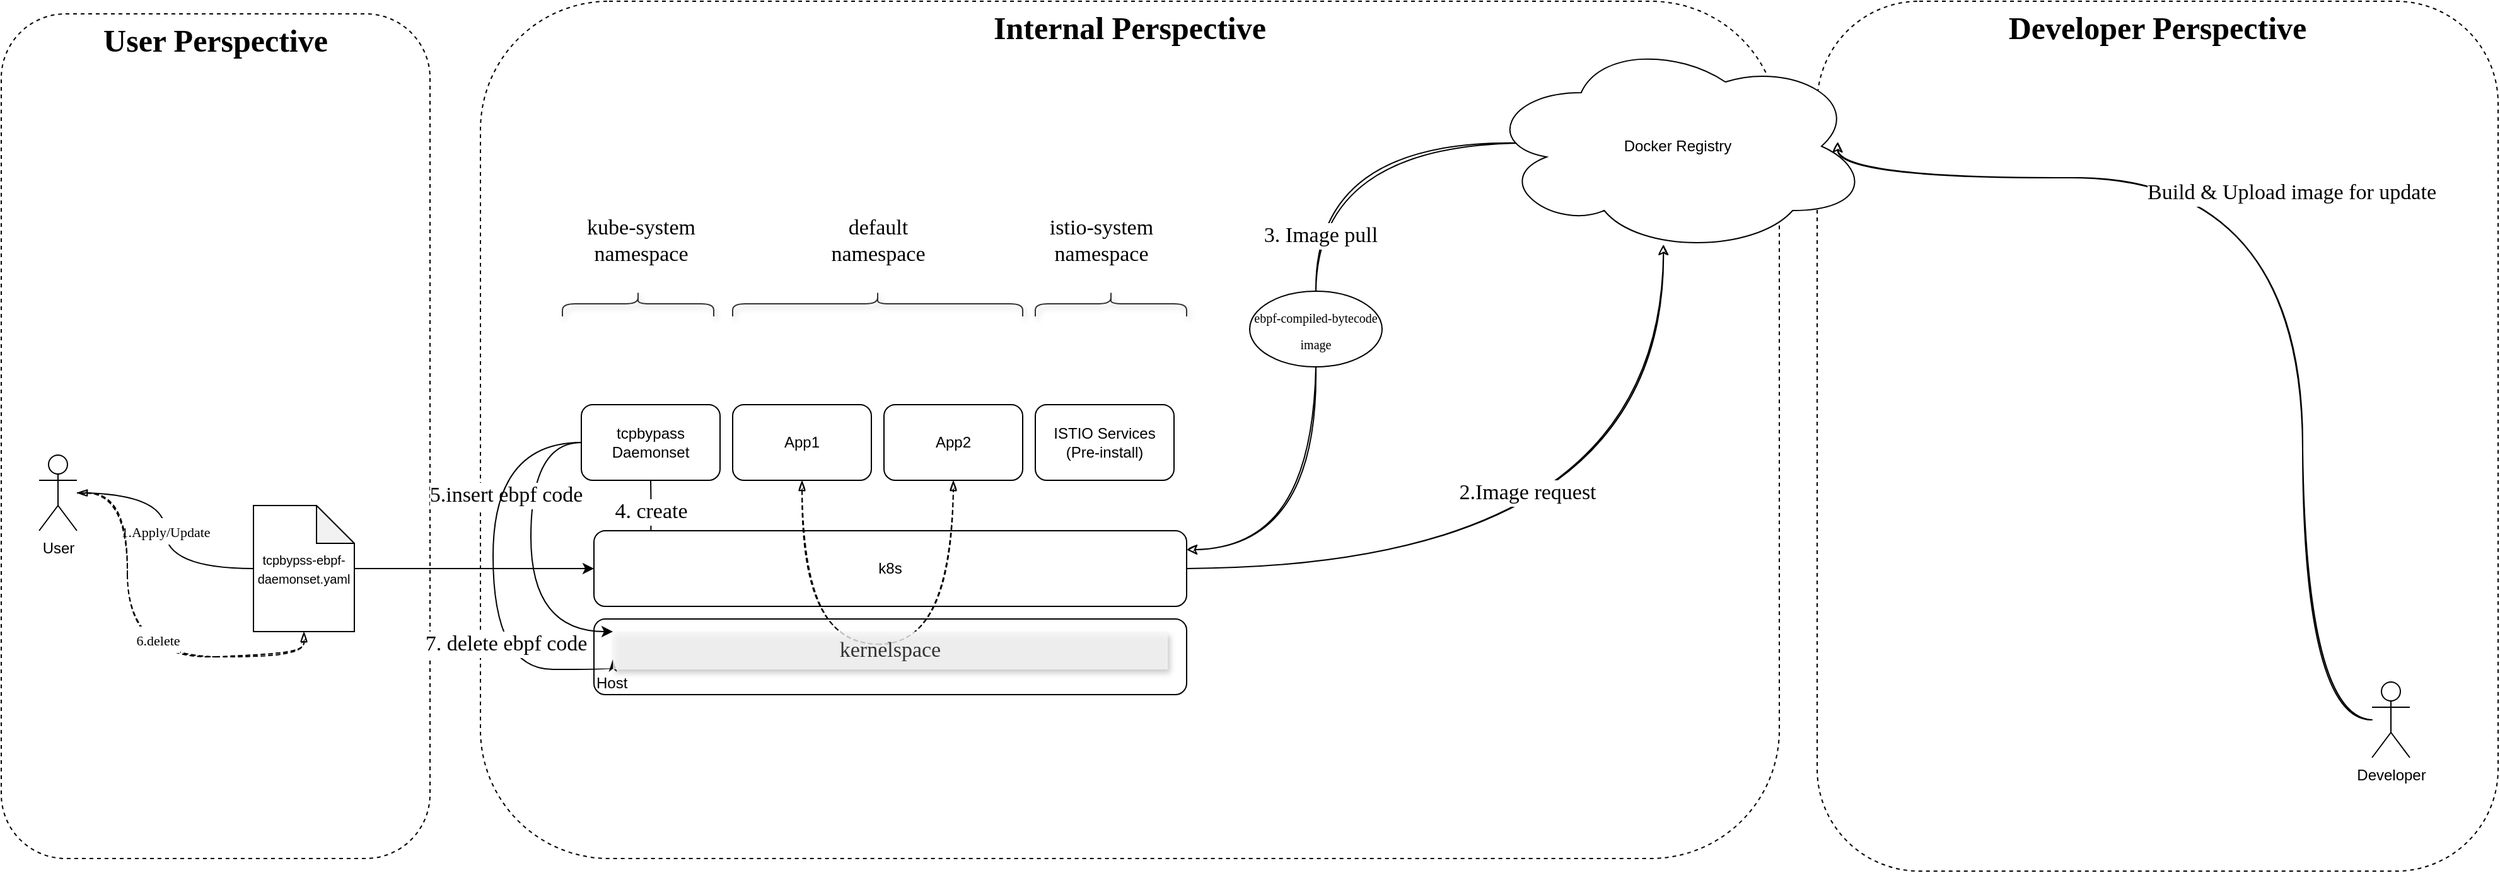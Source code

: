 <mxfile version="14.6.13" type="github">
  <diagram id="87LNFzpWVNBMK7Gw0o0t" name="Page-1">
    <mxGraphModel dx="920" dy="1659" grid="1" gridSize="10" guides="1" tooltips="1" connect="1" arrows="1" fold="1" page="1" pageScale="1" pageWidth="850" pageHeight="1100" math="0" shadow="0">
      <root>
        <mxCell id="0" />
        <mxCell id="1" parent="0" />
        <mxCell id="frIw0XrVh3BfgqBJoF9k-49" value="&lt;b&gt;&lt;font style=&quot;font-size: 25px&quot;&gt;Developer Perspective&lt;/font&gt;&lt;/b&gt;" style="rounded=1;whiteSpace=wrap;html=1;fontFamily=Comic Sans MS;fontSize=17;align=center;glass=0;shadow=0;sketch=0;dashed=1;verticalAlign=top;" vertex="1" parent="1">
          <mxGeometry x="1480" y="-10" width="540" height="690" as="geometry" />
        </mxCell>
        <mxCell id="frIw0XrVh3BfgqBJoF9k-35" value="&lt;b&gt;&lt;font style=&quot;font-size: 25px&quot;&gt;Internal Perspective&lt;/font&gt;&lt;/b&gt;" style="rounded=1;whiteSpace=wrap;html=1;fontFamily=Comic Sans MS;fontSize=17;align=center;glass=0;shadow=0;sketch=0;dashed=1;verticalAlign=top;" vertex="1" parent="1">
          <mxGeometry x="420" y="-10" width="1030" height="680" as="geometry" />
        </mxCell>
        <mxCell id="frIw0XrVh3BfgqBJoF9k-34" value="&lt;b&gt;&lt;font style=&quot;font-size: 25px&quot;&gt;User Perspective&lt;/font&gt;&lt;/b&gt;" style="rounded=1;whiteSpace=wrap;html=1;fontFamily=Comic Sans MS;fontSize=17;align=center;glass=0;shadow=0;sketch=0;dashed=1;verticalAlign=top;" vertex="1" parent="1">
          <mxGeometry x="40" width="340" height="670" as="geometry" />
        </mxCell>
        <mxCell id="frIw0XrVh3BfgqBJoF9k-25" value="&lt;font style=&quot;font-size: 11px&quot;&gt;1.Apply/Update&lt;/font&gt;" style="edgeStyle=orthogonalEdgeStyle;curved=1;rounded=0;sketch=0;orthogonalLoop=1;jettySize=auto;html=1;entryX=0;entryY=0.5;entryDx=0;entryDy=0;entryPerimeter=0;fontFamily=Comic Sans MS;fontSize=17;endArrow=none;endFill=0;" edge="1" parent="1" source="frIw0XrVh3BfgqBJoF9k-1" target="frIw0XrVh3BfgqBJoF9k-2">
          <mxGeometry relative="1" as="geometry" />
        </mxCell>
        <mxCell id="frIw0XrVh3BfgqBJoF9k-62" style="edgeStyle=orthogonalEdgeStyle;curved=1;rounded=0;sketch=1;orthogonalLoop=1;jettySize=auto;html=1;entryX=0.5;entryY=1;entryDx=0;entryDy=0;entryPerimeter=0;dashed=1;fontFamily=Comic Sans MS;fontSize=17;startArrow=blockThin;startFill=1;endArrow=blockThin;endFill=1;" edge="1" parent="1" source="frIw0XrVh3BfgqBJoF9k-1" target="frIw0XrVh3BfgqBJoF9k-2">
          <mxGeometry relative="1" as="geometry">
            <Array as="points">
              <mxPoint x="140" y="380" />
              <mxPoint x="140" y="510" />
              <mxPoint x="280" y="510" />
            </Array>
          </mxGeometry>
        </mxCell>
        <mxCell id="frIw0XrVh3BfgqBJoF9k-63" value="&lt;font style=&quot;font-size: 11px&quot;&gt;6.delete&lt;/font&gt;" style="edgeLabel;html=1;align=center;verticalAlign=middle;resizable=0;points=[];fontSize=17;fontFamily=Comic Sans MS;" vertex="1" connectable="0" parent="frIw0XrVh3BfgqBJoF9k-62">
          <mxGeometry x="0.174" y="14" relative="1" as="geometry">
            <mxPoint as="offset" />
          </mxGeometry>
        </mxCell>
        <mxCell id="frIw0XrVh3BfgqBJoF9k-1" value="User" style="shape=umlActor;verticalLabelPosition=bottom;verticalAlign=top;html=1;outlineConnect=0;" vertex="1" parent="1">
          <mxGeometry x="70" y="350" width="30" height="60" as="geometry" />
        </mxCell>
        <mxCell id="frIw0XrVh3BfgqBJoF9k-8" style="edgeStyle=orthogonalEdgeStyle;rounded=0;orthogonalLoop=1;jettySize=auto;html=1;entryX=0;entryY=0.5;entryDx=0;entryDy=0;sketch=0;curved=1;" edge="1" parent="1" source="frIw0XrVh3BfgqBJoF9k-2" target="frIw0XrVh3BfgqBJoF9k-4">
          <mxGeometry relative="1" as="geometry" />
        </mxCell>
        <mxCell id="frIw0XrVh3BfgqBJoF9k-2" value="&lt;font style=&quot;font-size: 10px&quot;&gt;tcpbypss-ebpf-daemonset.yaml&lt;/font&gt;" style="shape=note;whiteSpace=wrap;html=1;backgroundOutline=1;darkOpacity=0.05;" vertex="1" parent="1">
          <mxGeometry x="240" y="390" width="80" height="100" as="geometry" />
        </mxCell>
        <mxCell id="frIw0XrVh3BfgqBJoF9k-11" style="edgeStyle=orthogonalEdgeStyle;rounded=0;orthogonalLoop=1;jettySize=auto;html=1;entryX=0.464;entryY=0.958;entryDx=0;entryDy=0;entryPerimeter=0;curved=1;sketch=1;" edge="1" parent="1" source="frIw0XrVh3BfgqBJoF9k-4" target="frIw0XrVh3BfgqBJoF9k-10">
          <mxGeometry relative="1" as="geometry" />
        </mxCell>
        <mxCell id="frIw0XrVh3BfgqBJoF9k-16" value="2.Image request" style="edgeLabel;html=1;align=center;verticalAlign=middle;resizable=0;points=[];fontSize=17;fontFamily=Comic Sans MS;" vertex="1" connectable="0" parent="frIw0XrVh3BfgqBJoF9k-11">
          <mxGeometry x="0.236" y="55" relative="1" as="geometry">
            <mxPoint x="-53" y="-46" as="offset" />
          </mxGeometry>
        </mxCell>
        <mxCell id="frIw0XrVh3BfgqBJoF9k-31" value="4. create" style="edgeStyle=orthogonalEdgeStyle;curved=1;rounded=0;sketch=0;orthogonalLoop=1;jettySize=auto;html=1;fontFamily=Comic Sans MS;fontSize=17;endArrow=none;endFill=0;" edge="1" parent="1" target="frIw0XrVh3BfgqBJoF9k-9">
          <mxGeometry relative="1" as="geometry">
            <mxPoint x="555" y="420" as="sourcePoint" />
          </mxGeometry>
        </mxCell>
        <mxCell id="frIw0XrVh3BfgqBJoF9k-4" value="k8s" style="rounded=1;whiteSpace=wrap;html=1;" vertex="1" parent="1">
          <mxGeometry x="510" y="410" width="470" height="60" as="geometry" />
        </mxCell>
        <mxCell id="frIw0XrVh3BfgqBJoF9k-7" value="Host" style="rounded=1;whiteSpace=wrap;html=1;verticalAlign=bottom;align=left;" vertex="1" parent="1">
          <mxGeometry x="510" y="480" width="470" height="60" as="geometry" />
        </mxCell>
        <mxCell id="frIw0XrVh3BfgqBJoF9k-32" style="edgeStyle=orthogonalEdgeStyle;curved=1;rounded=0;sketch=0;orthogonalLoop=1;jettySize=auto;html=1;entryX=0;entryY=0;entryDx=0;entryDy=0;fontFamily=Comic Sans MS;fontSize=17;endArrow=classic;endFill=1;exitX=0;exitY=0.5;exitDx=0;exitDy=0;" edge="1" parent="1" source="frIw0XrVh3BfgqBJoF9k-9" target="frIw0XrVh3BfgqBJoF9k-44">
          <mxGeometry relative="1" as="geometry">
            <Array as="points">
              <mxPoint x="460" y="340" />
              <mxPoint x="460" y="490" />
            </Array>
          </mxGeometry>
        </mxCell>
        <mxCell id="frIw0XrVh3BfgqBJoF9k-33" value="5.insert ebpf code" style="edgeLabel;html=1;align=center;verticalAlign=middle;resizable=0;points=[];fontSize=17;fontFamily=Comic Sans MS;" vertex="1" connectable="0" parent="frIw0XrVh3BfgqBJoF9k-32">
          <mxGeometry x="-0.289" y="-2" relative="1" as="geometry">
            <mxPoint x="-18" y="-9" as="offset" />
          </mxGeometry>
        </mxCell>
        <mxCell id="frIw0XrVh3BfgqBJoF9k-64" style="edgeStyle=orthogonalEdgeStyle;curved=1;rounded=0;sketch=0;orthogonalLoop=1;jettySize=auto;html=1;fontFamily=Comic Sans MS;fontSize=17;startArrow=none;startFill=0;endArrow=classicThin;endFill=1;entryX=0;entryY=0.75;entryDx=0;entryDy=0;" edge="1" parent="1" source="frIw0XrVh3BfgqBJoF9k-9" target="frIw0XrVh3BfgqBJoF9k-44">
          <mxGeometry relative="1" as="geometry">
            <mxPoint x="525" y="530" as="targetPoint" />
            <Array as="points">
              <mxPoint x="430" y="340" />
              <mxPoint x="430" y="520" />
              <mxPoint x="525" y="520" />
            </Array>
          </mxGeometry>
        </mxCell>
        <mxCell id="frIw0XrVh3BfgqBJoF9k-65" value="7. delete ebpf code" style="edgeLabel;html=1;align=center;verticalAlign=middle;resizable=0;points=[];fontSize=17;fontFamily=Comic Sans MS;" vertex="1" connectable="0" parent="frIw0XrVh3BfgqBJoF9k-64">
          <mxGeometry x="0.27" y="16" relative="1" as="geometry">
            <mxPoint x="-6" y="6" as="offset" />
          </mxGeometry>
        </mxCell>
        <mxCell id="frIw0XrVh3BfgqBJoF9k-9" value="tcpbypass Daemonset" style="rounded=1;whiteSpace=wrap;html=1;" vertex="1" parent="1">
          <mxGeometry x="500" y="310" width="110" height="60" as="geometry" />
        </mxCell>
        <mxCell id="frIw0XrVh3BfgqBJoF9k-14" style="edgeStyle=orthogonalEdgeStyle;curved=1;rounded=0;sketch=1;orthogonalLoop=1;jettySize=auto;html=1;entryX=1;entryY=0.25;entryDx=0;entryDy=0;fontFamily=Comic Sans MS;fontSize=17;exitX=0.5;exitY=1;exitDx=0;exitDy=0;startArrow=none;" edge="1" parent="1" source="frIw0XrVh3BfgqBJoF9k-19" target="frIw0XrVh3BfgqBJoF9k-4">
          <mxGeometry relative="1" as="geometry" />
        </mxCell>
        <mxCell id="frIw0XrVh3BfgqBJoF9k-23" style="edgeStyle=orthogonalEdgeStyle;curved=1;rounded=0;sketch=1;orthogonalLoop=1;jettySize=auto;html=1;entryX=0.5;entryY=0;entryDx=0;entryDy=0;fontFamily=Comic Sans MS;fontSize=17;endArrow=none;endFill=0;exitX=0.09;exitY=0.485;exitDx=0;exitDy=0;exitPerimeter=0;" edge="1" parent="1" source="frIw0XrVh3BfgqBJoF9k-10" target="frIw0XrVh3BfgqBJoF9k-19">
          <mxGeometry relative="1" as="geometry" />
        </mxCell>
        <mxCell id="frIw0XrVh3BfgqBJoF9k-30" value="3. Image pull" style="edgeLabel;html=1;align=center;verticalAlign=middle;resizable=0;points=[];fontSize=17;fontFamily=Comic Sans MS;" vertex="1" connectable="0" parent="frIw0XrVh3BfgqBJoF9k-23">
          <mxGeometry x="0.68" y="3" relative="1" as="geometry">
            <mxPoint as="offset" />
          </mxGeometry>
        </mxCell>
        <mxCell id="frIw0XrVh3BfgqBJoF9k-10" value="Docker Registry" style="ellipse;shape=cloud;whiteSpace=wrap;html=1;align=center;verticalAlign=middle;" vertex="1" parent="1">
          <mxGeometry x="1216.61" y="20" width="305" height="170" as="geometry" />
        </mxCell>
        <mxCell id="frIw0XrVh3BfgqBJoF9k-19" value="&lt;font style=&quot;font-size: 10px&quot;&gt;ebpf-compiled-bytecode&lt;br&gt;image&lt;/font&gt;" style="ellipse;whiteSpace=wrap;html=1;fontFamily=Comic Sans MS;fontSize=17;align=center;" vertex="1" parent="1">
          <mxGeometry x="1030" y="220" width="105" height="60" as="geometry" />
        </mxCell>
        <mxCell id="frIw0XrVh3BfgqBJoF9k-52" style="edgeStyle=orthogonalEdgeStyle;curved=1;rounded=0;sketch=1;orthogonalLoop=1;jettySize=auto;html=1;entryX=0.5;entryY=1;entryDx=0;entryDy=0;fontFamily=Comic Sans MS;fontSize=17;endArrow=blockThin;endFill=1;exitX=0.5;exitY=1;exitDx=0;exitDy=0;dashed=1;startArrow=blockThin;startFill=1;" edge="1" parent="1" source="frIw0XrVh3BfgqBJoF9k-27" target="frIw0XrVh3BfgqBJoF9k-28">
          <mxGeometry relative="1" as="geometry">
            <Array as="points">
              <mxPoint x="675" y="500" />
              <mxPoint x="795" y="500" />
            </Array>
          </mxGeometry>
        </mxCell>
        <mxCell id="frIw0XrVh3BfgqBJoF9k-27" value="App1" style="rounded=1;whiteSpace=wrap;html=1;" vertex="1" parent="1">
          <mxGeometry x="620" y="310" width="110" height="60" as="geometry" />
        </mxCell>
        <mxCell id="frIw0XrVh3BfgqBJoF9k-28" value="App2" style="rounded=1;whiteSpace=wrap;html=1;" vertex="1" parent="1">
          <mxGeometry x="740" y="310" width="110" height="60" as="geometry" />
        </mxCell>
        <mxCell id="frIw0XrVh3BfgqBJoF9k-29" value="ISTIO Services&lt;br&gt;(Pre-install)" style="rounded=1;whiteSpace=wrap;html=1;" vertex="1" parent="1">
          <mxGeometry x="860" y="310" width="110" height="60" as="geometry" />
        </mxCell>
        <mxCell id="frIw0XrVh3BfgqBJoF9k-39" style="edgeStyle=orthogonalEdgeStyle;curved=1;rounded=0;sketch=1;orthogonalLoop=1;jettySize=auto;html=1;entryX=0.917;entryY=0.479;entryDx=0;entryDy=0;entryPerimeter=0;fontFamily=Comic Sans MS;fontSize=17;endArrow=classic;endFill=1;" edge="1" parent="1" source="frIw0XrVh3BfgqBJoF9k-37" target="frIw0XrVh3BfgqBJoF9k-10">
          <mxGeometry relative="1" as="geometry">
            <Array as="points">
              <mxPoint x="1865" y="130" />
              <mxPoint x="1496" y="130" />
            </Array>
          </mxGeometry>
        </mxCell>
        <mxCell id="frIw0XrVh3BfgqBJoF9k-41" value="Build &amp;amp; Upload image for update" style="edgeLabel;html=1;align=center;verticalAlign=middle;resizable=0;points=[];fontSize=17;fontFamily=Comic Sans MS;" vertex="1" connectable="0" parent="frIw0XrVh3BfgqBJoF9k-39">
          <mxGeometry x="0.12" y="12" relative="1" as="geometry">
            <mxPoint as="offset" />
          </mxGeometry>
        </mxCell>
        <mxCell id="frIw0XrVh3BfgqBJoF9k-37" value="Developer" style="shape=umlActor;verticalLabelPosition=bottom;verticalAlign=top;html=1;outlineConnect=0;" vertex="1" parent="1">
          <mxGeometry x="1920" y="530" width="30" height="60" as="geometry" />
        </mxCell>
        <mxCell id="frIw0XrVh3BfgqBJoF9k-44" value="kernelspace" style="rounded=0;whiteSpace=wrap;html=1;shadow=1;glass=0;sketch=0;fontFamily=Comic Sans MS;fontSize=17;align=center;fillColor=#f5f5f5;opacity=80;fontColor=#333333;strokeColor=none;" vertex="1" parent="1">
          <mxGeometry x="525" y="490" width="440" height="30" as="geometry" />
        </mxCell>
        <mxCell id="frIw0XrVh3BfgqBJoF9k-53" value="" style="shape=curlyBracket;whiteSpace=wrap;html=1;rounded=1;flipH=1;shadow=1;glass=0;sketch=0;fontFamily=Comic Sans MS;fontSize=17;fillColor=none;gradientColor=#ffffff;opacity=80;align=left;rotation=-90;" vertex="1" parent="1">
          <mxGeometry x="535" y="170" width="20" height="120" as="geometry" />
        </mxCell>
        <mxCell id="frIw0XrVh3BfgqBJoF9k-54" value="kube-system&lt;br&gt;namespace" style="text;html=1;strokeColor=none;fillColor=none;align=center;verticalAlign=middle;whiteSpace=wrap;rounded=0;shadow=1;glass=0;sketch=0;fontFamily=Comic Sans MS;fontSize=17;opacity=80;" vertex="1" parent="1">
          <mxGeometry x="485" y="170" width="125" height="20" as="geometry" />
        </mxCell>
        <mxCell id="frIw0XrVh3BfgqBJoF9k-58" value="" style="shape=curlyBracket;whiteSpace=wrap;html=1;rounded=1;flipH=1;shadow=1;glass=0;sketch=0;fontFamily=Comic Sans MS;fontSize=17;fillColor=none;gradientColor=#ffffff;opacity=80;align=left;rotation=-90;" vertex="1" parent="1">
          <mxGeometry x="725" y="115" width="20" height="230" as="geometry" />
        </mxCell>
        <mxCell id="frIw0XrVh3BfgqBJoF9k-59" value="default namespace" style="text;html=1;strokeColor=none;fillColor=none;align=center;verticalAlign=middle;whiteSpace=wrap;rounded=0;shadow=1;glass=0;sketch=0;fontFamily=Comic Sans MS;fontSize=17;opacity=80;" vertex="1" parent="1">
          <mxGeometry x="672.5" y="170" width="125" height="20" as="geometry" />
        </mxCell>
        <mxCell id="frIw0XrVh3BfgqBJoF9k-60" value="" style="shape=curlyBracket;whiteSpace=wrap;html=1;rounded=1;flipH=1;shadow=1;glass=0;sketch=0;fontFamily=Comic Sans MS;fontSize=17;fillColor=none;gradientColor=#ffffff;opacity=80;align=left;rotation=-90;" vertex="1" parent="1">
          <mxGeometry x="910" y="170" width="20" height="120" as="geometry" />
        </mxCell>
        <mxCell id="frIw0XrVh3BfgqBJoF9k-61" value="istio-system&lt;br&gt;namespace" style="text;html=1;strokeColor=none;fillColor=none;align=center;verticalAlign=middle;whiteSpace=wrap;rounded=0;shadow=1;glass=0;sketch=0;fontFamily=Comic Sans MS;fontSize=17;opacity=80;" vertex="1" parent="1">
          <mxGeometry x="850" y="170" width="125" height="20" as="geometry" />
        </mxCell>
      </root>
    </mxGraphModel>
  </diagram>
</mxfile>
